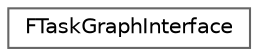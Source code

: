 digraph "Graphical Class Hierarchy"
{
 // INTERACTIVE_SVG=YES
 // LATEX_PDF_SIZE
  bgcolor="transparent";
  edge [fontname=Helvetica,fontsize=10,labelfontname=Helvetica,labelfontsize=10];
  node [fontname=Helvetica,fontsize=10,shape=box,height=0.2,width=0.4];
  rankdir="LR";
  Node0 [id="Node000000",label="FTaskGraphInterface",height=0.2,width=0.4,color="grey40", fillcolor="white", style="filled",URL="$df/d19/classFTaskGraphInterface.html",tooltip="Interface to the task graph system."];
}
